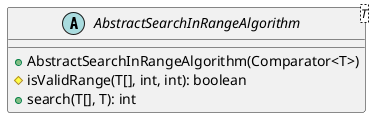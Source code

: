 @startuml

    abstract class AbstractSearchInRangeAlgorithm<T> {
        +AbstractSearchInRangeAlgorithm(Comparator<T>)
        #isValidRange(T[], int, int): boolean
        +search(T[], T): int
    }

@enduml

